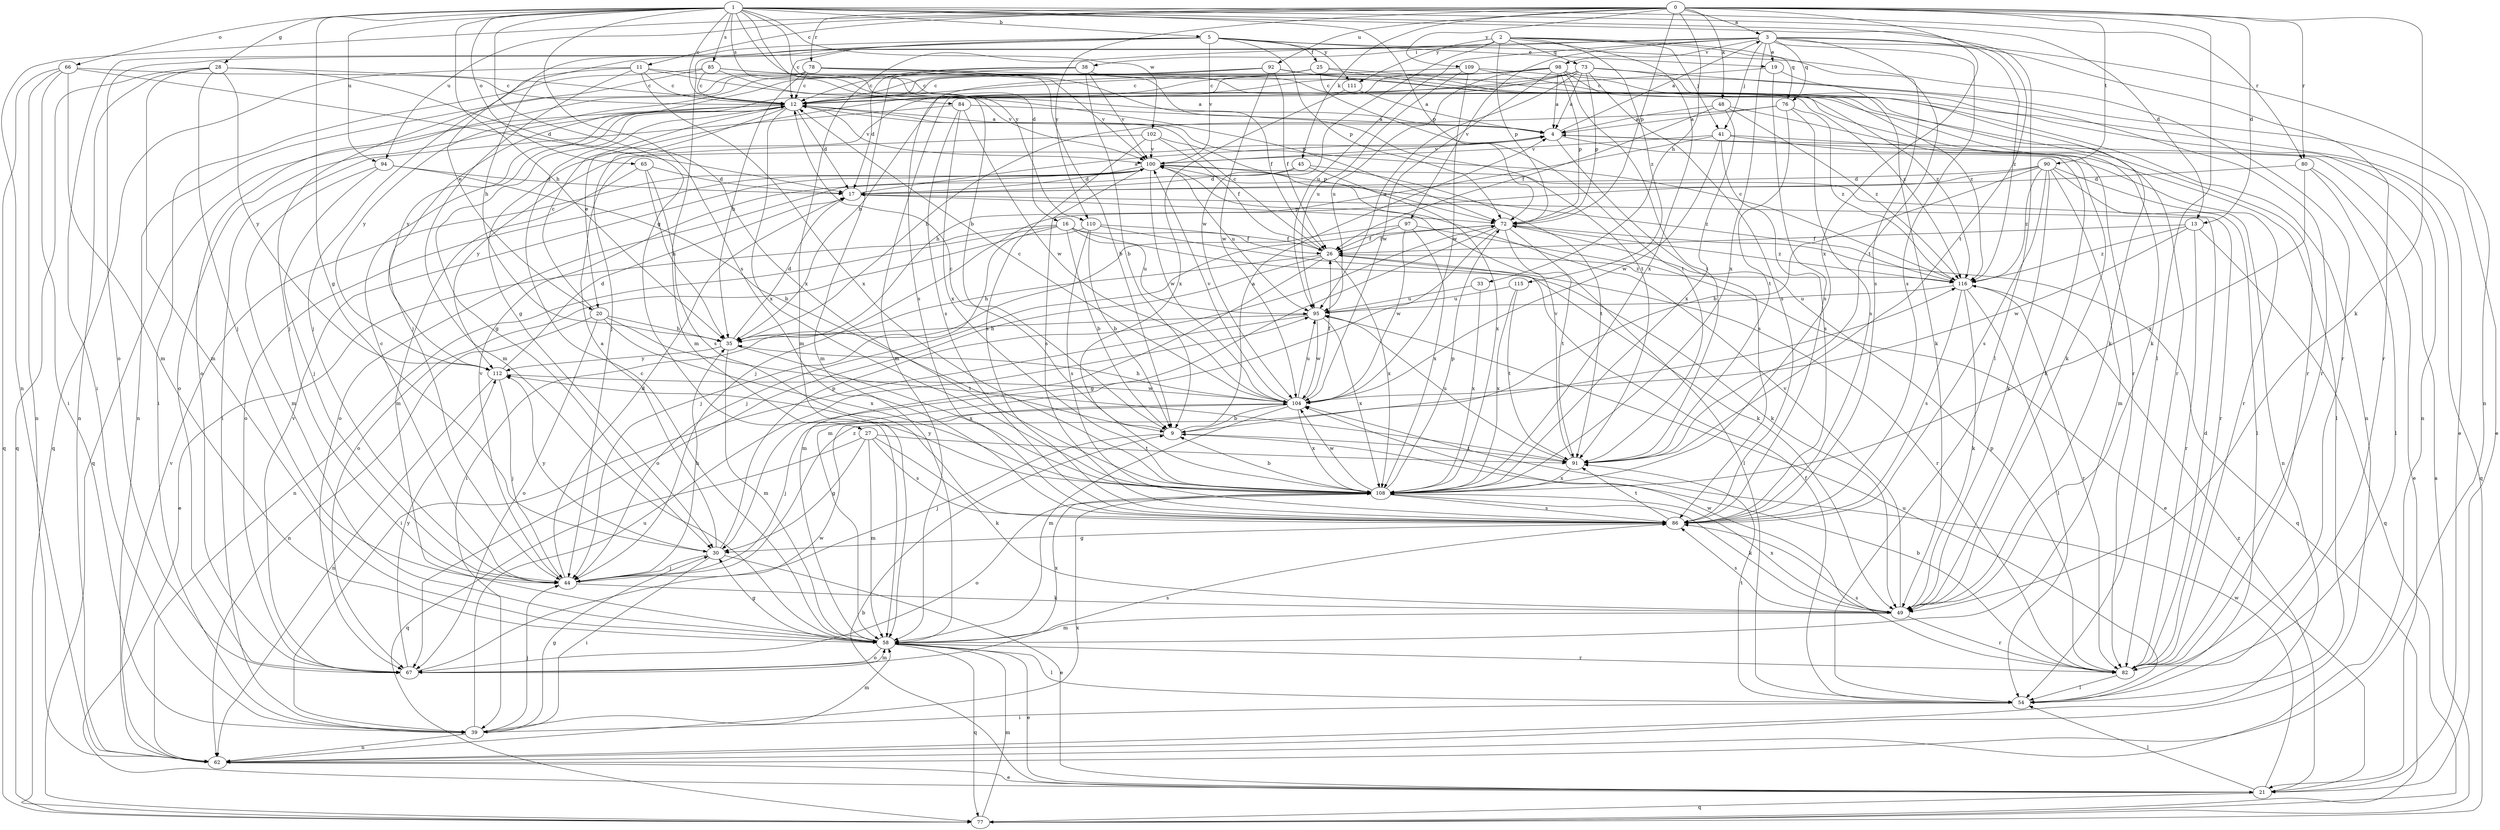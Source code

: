 strict digraph  {
0;
1;
2;
3;
4;
5;
9;
11;
12;
13;
16;
17;
19;
20;
21;
25;
26;
27;
28;
30;
33;
35;
38;
39;
41;
44;
45;
48;
49;
54;
58;
62;
65;
66;
67;
72;
73;
76;
77;
78;
80;
82;
84;
85;
86;
90;
91;
92;
94;
95;
97;
98;
100;
102;
104;
108;
109;
110;
111;
112;
115;
116;
0 -> 3  [label=a];
0 -> 11  [label=c];
0 -> 13  [label=d];
0 -> 33  [label=h];
0 -> 45  [label=k];
0 -> 48  [label=k];
0 -> 49  [label=k];
0 -> 54  [label=l];
0 -> 62  [label=n];
0 -> 72  [label=p];
0 -> 78  [label=r];
0 -> 80  [label=r];
0 -> 90  [label=t];
0 -> 92  [label=u];
0 -> 94  [label=u];
0 -> 108  [label=x];
0 -> 109  [label=y];
0 -> 110  [label=y];
1 -> 5  [label=b];
1 -> 9  [label=b];
1 -> 12  [label=c];
1 -> 13  [label=d];
1 -> 16  [label=d];
1 -> 27  [label=g];
1 -> 28  [label=g];
1 -> 30  [label=g];
1 -> 35  [label=h];
1 -> 54  [label=l];
1 -> 65  [label=o];
1 -> 66  [label=o];
1 -> 72  [label=p];
1 -> 80  [label=r];
1 -> 84  [label=s];
1 -> 85  [label=s];
1 -> 86  [label=s];
1 -> 91  [label=t];
1 -> 94  [label=u];
1 -> 102  [label=w];
1 -> 110  [label=y];
2 -> 41  [label=j];
2 -> 58  [label=m];
2 -> 67  [label=o];
2 -> 72  [label=p];
2 -> 73  [label=q];
2 -> 76  [label=q];
2 -> 86  [label=s];
2 -> 104  [label=w];
2 -> 108  [label=x];
2 -> 111  [label=y];
2 -> 115  [label=z];
3 -> 19  [label=e];
3 -> 38  [label=i];
3 -> 41  [label=j];
3 -> 58  [label=m];
3 -> 62  [label=n];
3 -> 76  [label=q];
3 -> 82  [label=r];
3 -> 86  [label=s];
3 -> 91  [label=t];
3 -> 95  [label=u];
3 -> 97  [label=v];
3 -> 98  [label=v];
3 -> 108  [label=x];
3 -> 116  [label=z];
4 -> 3  [label=a];
4 -> 77  [label=q];
4 -> 82  [label=r];
4 -> 86  [label=s];
4 -> 100  [label=v];
5 -> 12  [label=c];
5 -> 19  [label=e];
5 -> 20  [label=e];
5 -> 25  [label=f];
5 -> 35  [label=h];
5 -> 39  [label=i];
5 -> 72  [label=p];
5 -> 82  [label=r];
5 -> 100  [label=v];
5 -> 111  [label=y];
9 -> 4  [label=a];
9 -> 12  [label=c];
9 -> 44  [label=j];
9 -> 91  [label=t];
11 -> 4  [label=a];
11 -> 12  [label=c];
11 -> 44  [label=j];
11 -> 58  [label=m];
11 -> 72  [label=p];
11 -> 77  [label=q];
11 -> 108  [label=x];
12 -> 4  [label=a];
12 -> 17  [label=d];
12 -> 20  [label=e];
12 -> 30  [label=g];
12 -> 67  [label=o];
12 -> 77  [label=q];
12 -> 100  [label=v];
12 -> 108  [label=x];
13 -> 26  [label=f];
13 -> 77  [label=q];
13 -> 82  [label=r];
13 -> 104  [label=w];
13 -> 116  [label=z];
16 -> 9  [label=b];
16 -> 21  [label=e];
16 -> 26  [label=f];
16 -> 49  [label=k];
16 -> 62  [label=n];
16 -> 67  [label=o];
16 -> 95  [label=u];
17 -> 4  [label=a];
17 -> 72  [label=p];
19 -> 12  [label=c];
19 -> 49  [label=k];
19 -> 86  [label=s];
20 -> 12  [label=c];
20 -> 35  [label=h];
20 -> 62  [label=n];
20 -> 67  [label=o];
20 -> 91  [label=t];
20 -> 108  [label=x];
21 -> 9  [label=b];
21 -> 54  [label=l];
21 -> 77  [label=q];
21 -> 104  [label=w];
21 -> 116  [label=z];
25 -> 12  [label=c];
25 -> 82  [label=r];
25 -> 86  [label=s];
25 -> 91  [label=t];
25 -> 112  [label=y];
25 -> 116  [label=z];
26 -> 12  [label=c];
26 -> 35  [label=h];
26 -> 58  [label=m];
26 -> 67  [label=o];
26 -> 82  [label=r];
26 -> 108  [label=x];
26 -> 116  [label=z];
27 -> 30  [label=g];
27 -> 49  [label=k];
27 -> 58  [label=m];
27 -> 77  [label=q];
27 -> 86  [label=s];
27 -> 91  [label=t];
28 -> 12  [label=c];
28 -> 44  [label=j];
28 -> 58  [label=m];
28 -> 62  [label=n];
28 -> 77  [label=q];
28 -> 108  [label=x];
28 -> 112  [label=y];
30 -> 4  [label=a];
30 -> 21  [label=e];
30 -> 39  [label=i];
30 -> 44  [label=j];
30 -> 72  [label=p];
30 -> 112  [label=y];
33 -> 95  [label=u];
33 -> 108  [label=x];
35 -> 17  [label=d];
35 -> 58  [label=m];
35 -> 108  [label=x];
35 -> 112  [label=y];
38 -> 9  [label=b];
38 -> 12  [label=c];
38 -> 17  [label=d];
38 -> 49  [label=k];
38 -> 58  [label=m];
38 -> 100  [label=v];
39 -> 30  [label=g];
39 -> 44  [label=j];
39 -> 58  [label=m];
39 -> 62  [label=n];
39 -> 95  [label=u];
41 -> 35  [label=h];
41 -> 49  [label=k];
41 -> 54  [label=l];
41 -> 86  [label=s];
41 -> 100  [label=v];
41 -> 104  [label=w];
44 -> 12  [label=c];
44 -> 17  [label=d];
44 -> 35  [label=h];
44 -> 49  [label=k];
44 -> 100  [label=v];
44 -> 116  [label=z];
45 -> 17  [label=d];
45 -> 67  [label=o];
45 -> 91  [label=t];
45 -> 108  [label=x];
48 -> 4  [label=a];
48 -> 26  [label=f];
48 -> 49  [label=k];
48 -> 108  [label=x];
48 -> 116  [label=z];
49 -> 58  [label=m];
49 -> 82  [label=r];
49 -> 86  [label=s];
49 -> 100  [label=v];
49 -> 104  [label=w];
49 -> 108  [label=x];
54 -> 26  [label=f];
54 -> 39  [label=i];
54 -> 91  [label=t];
54 -> 95  [label=u];
58 -> 12  [label=c];
58 -> 21  [label=e];
58 -> 30  [label=g];
58 -> 54  [label=l];
58 -> 67  [label=o];
58 -> 77  [label=q];
58 -> 82  [label=r];
58 -> 108  [label=x];
62 -> 21  [label=e];
62 -> 100  [label=v];
62 -> 108  [label=x];
65 -> 17  [label=d];
65 -> 35  [label=h];
65 -> 58  [label=m];
65 -> 86  [label=s];
66 -> 12  [label=c];
66 -> 17  [label=d];
66 -> 39  [label=i];
66 -> 58  [label=m];
66 -> 62  [label=n];
66 -> 77  [label=q];
67 -> 58  [label=m];
67 -> 86  [label=s];
67 -> 100  [label=v];
67 -> 104  [label=w];
67 -> 112  [label=y];
72 -> 26  [label=f];
72 -> 30  [label=g];
72 -> 44  [label=j];
72 -> 54  [label=l];
72 -> 58  [label=m];
72 -> 77  [label=q];
72 -> 91  [label=t];
72 -> 116  [label=z];
73 -> 4  [label=a];
73 -> 12  [label=c];
73 -> 35  [label=h];
73 -> 49  [label=k];
73 -> 58  [label=m];
73 -> 72  [label=p];
73 -> 82  [label=r];
73 -> 86  [label=s];
73 -> 95  [label=u];
76 -> 4  [label=a];
76 -> 35  [label=h];
76 -> 86  [label=s];
76 -> 91  [label=t];
76 -> 116  [label=z];
77 -> 4  [label=a];
77 -> 58  [label=m];
78 -> 9  [label=b];
78 -> 12  [label=c];
78 -> 26  [label=f];
78 -> 35  [label=h];
78 -> 62  [label=n];
78 -> 67  [label=o];
78 -> 91  [label=t];
78 -> 100  [label=v];
80 -> 17  [label=d];
80 -> 21  [label=e];
80 -> 54  [label=l];
80 -> 108  [label=x];
82 -> 9  [label=b];
82 -> 17  [label=d];
82 -> 54  [label=l];
82 -> 72  [label=p];
82 -> 86  [label=s];
84 -> 4  [label=a];
84 -> 39  [label=i];
84 -> 86  [label=s];
84 -> 104  [label=w];
84 -> 108  [label=x];
85 -> 12  [label=c];
85 -> 39  [label=i];
85 -> 44  [label=j];
85 -> 82  [label=r];
85 -> 100  [label=v];
85 -> 116  [label=z];
86 -> 30  [label=g];
86 -> 91  [label=t];
90 -> 9  [label=b];
90 -> 17  [label=d];
90 -> 44  [label=j];
90 -> 49  [label=k];
90 -> 54  [label=l];
90 -> 58  [label=m];
90 -> 62  [label=n];
90 -> 86  [label=s];
90 -> 116  [label=z];
91 -> 95  [label=u];
91 -> 100  [label=v];
91 -> 108  [label=x];
92 -> 12  [label=c];
92 -> 26  [label=f];
92 -> 44  [label=j];
92 -> 82  [label=r];
92 -> 104  [label=w];
92 -> 112  [label=y];
92 -> 116  [label=z];
94 -> 9  [label=b];
94 -> 17  [label=d];
94 -> 44  [label=j];
94 -> 58  [label=m];
95 -> 35  [label=h];
95 -> 39  [label=i];
95 -> 104  [label=w];
95 -> 108  [label=x];
97 -> 21  [label=e];
97 -> 26  [label=f];
97 -> 39  [label=i];
97 -> 104  [label=w];
97 -> 108  [label=x];
98 -> 4  [label=a];
98 -> 12  [label=c];
98 -> 21  [label=e];
98 -> 30  [label=g];
98 -> 44  [label=j];
98 -> 62  [label=n];
98 -> 72  [label=p];
98 -> 91  [label=t];
98 -> 95  [label=u];
98 -> 104  [label=w];
100 -> 17  [label=d];
100 -> 67  [label=o];
100 -> 82  [label=r];
100 -> 86  [label=s];
100 -> 95  [label=u];
100 -> 104  [label=w];
100 -> 116  [label=z];
102 -> 26  [label=f];
102 -> 72  [label=p];
102 -> 86  [label=s];
102 -> 100  [label=v];
102 -> 112  [label=y];
104 -> 9  [label=b];
104 -> 12  [label=c];
104 -> 26  [label=f];
104 -> 35  [label=h];
104 -> 44  [label=j];
104 -> 58  [label=m];
104 -> 95  [label=u];
104 -> 100  [label=v];
104 -> 108  [label=x];
108 -> 9  [label=b];
108 -> 49  [label=k];
108 -> 67  [label=o];
108 -> 72  [label=p];
108 -> 86  [label=s];
108 -> 104  [label=w];
108 -> 112  [label=y];
109 -> 12  [label=c];
109 -> 21  [label=e];
109 -> 62  [label=n];
109 -> 95  [label=u];
109 -> 104  [label=w];
110 -> 9  [label=b];
110 -> 26  [label=f];
110 -> 44  [label=j];
110 -> 49  [label=k];
110 -> 86  [label=s];
111 -> 4  [label=a];
111 -> 108  [label=x];
112 -> 17  [label=d];
112 -> 44  [label=j];
112 -> 62  [label=n];
112 -> 104  [label=w];
115 -> 91  [label=t];
115 -> 95  [label=u];
115 -> 108  [label=x];
116 -> 12  [label=c];
116 -> 49  [label=k];
116 -> 54  [label=l];
116 -> 82  [label=r];
116 -> 86  [label=s];
116 -> 95  [label=u];
}

